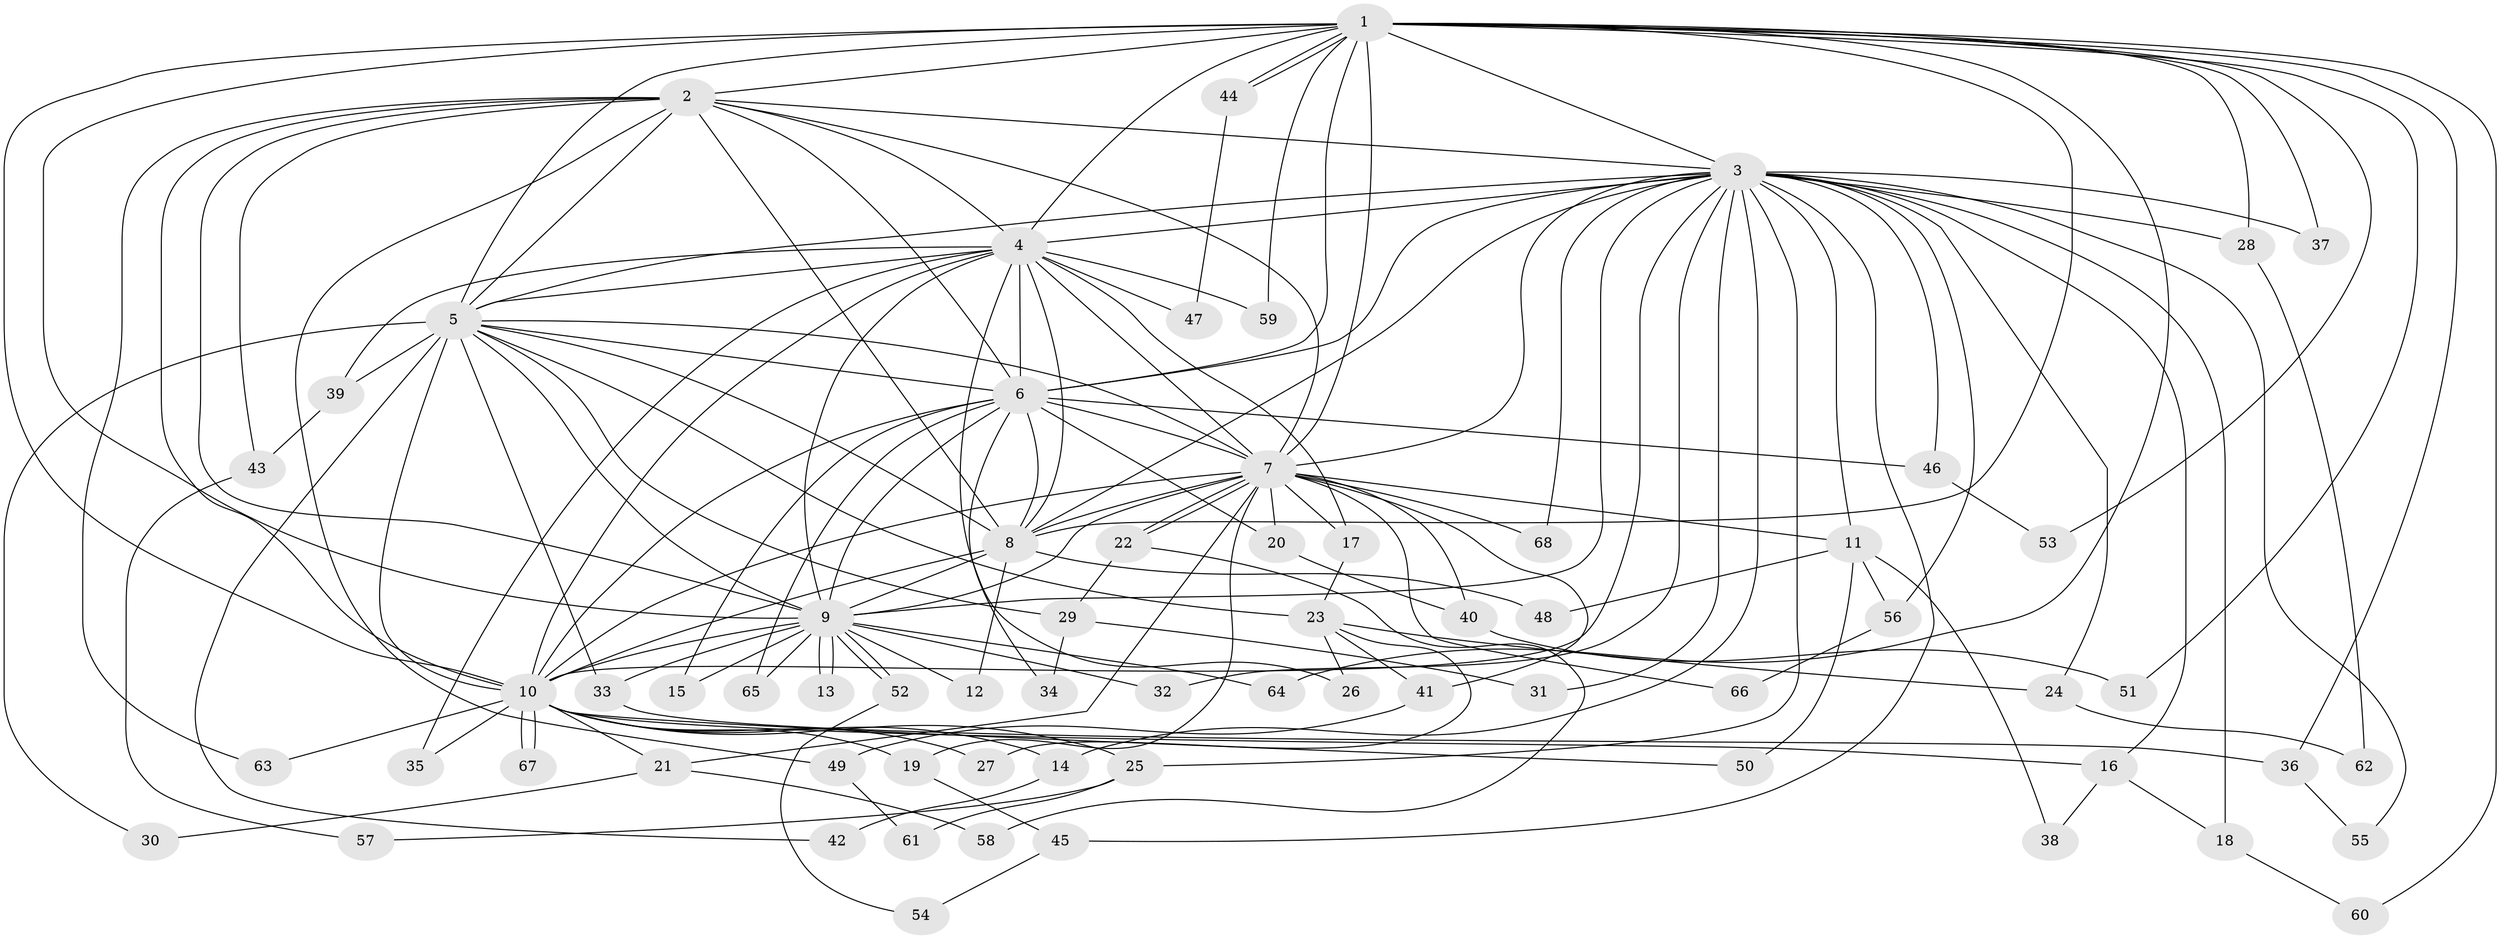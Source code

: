// coarse degree distribution, {20: 0.020833333333333332, 21: 0.020833333333333332, 13: 0.020833333333333332, 16: 0.020833333333333332, 18: 0.020833333333333332, 8: 0.020833333333333332, 14: 0.020833333333333332, 19: 0.020833333333333332, 6: 0.041666666666666664, 3: 0.2708333333333333, 2: 0.4166666666666667, 4: 0.10416666666666667}
// Generated by graph-tools (version 1.1) at 2025/41/03/06/25 10:41:42]
// undirected, 68 vertices, 161 edges
graph export_dot {
graph [start="1"]
  node [color=gray90,style=filled];
  1;
  2;
  3;
  4;
  5;
  6;
  7;
  8;
  9;
  10;
  11;
  12;
  13;
  14;
  15;
  16;
  17;
  18;
  19;
  20;
  21;
  22;
  23;
  24;
  25;
  26;
  27;
  28;
  29;
  30;
  31;
  32;
  33;
  34;
  35;
  36;
  37;
  38;
  39;
  40;
  41;
  42;
  43;
  44;
  45;
  46;
  47;
  48;
  49;
  50;
  51;
  52;
  53;
  54;
  55;
  56;
  57;
  58;
  59;
  60;
  61;
  62;
  63;
  64;
  65;
  66;
  67;
  68;
  1 -- 2;
  1 -- 3;
  1 -- 4;
  1 -- 5;
  1 -- 6;
  1 -- 7;
  1 -- 8;
  1 -- 9;
  1 -- 10;
  1 -- 28;
  1 -- 36;
  1 -- 37;
  1 -- 44;
  1 -- 44;
  1 -- 51;
  1 -- 53;
  1 -- 59;
  1 -- 60;
  1 -- 64;
  2 -- 3;
  2 -- 4;
  2 -- 5;
  2 -- 6;
  2 -- 7;
  2 -- 8;
  2 -- 9;
  2 -- 10;
  2 -- 43;
  2 -- 49;
  2 -- 63;
  3 -- 4;
  3 -- 5;
  3 -- 6;
  3 -- 7;
  3 -- 8;
  3 -- 9;
  3 -- 10;
  3 -- 11;
  3 -- 14;
  3 -- 16;
  3 -- 18;
  3 -- 24;
  3 -- 25;
  3 -- 28;
  3 -- 31;
  3 -- 32;
  3 -- 37;
  3 -- 45;
  3 -- 46;
  3 -- 55;
  3 -- 56;
  3 -- 68;
  4 -- 5;
  4 -- 6;
  4 -- 7;
  4 -- 8;
  4 -- 9;
  4 -- 10;
  4 -- 17;
  4 -- 26;
  4 -- 35;
  4 -- 39;
  4 -- 47;
  4 -- 59;
  5 -- 6;
  5 -- 7;
  5 -- 8;
  5 -- 9;
  5 -- 10;
  5 -- 23;
  5 -- 29;
  5 -- 30;
  5 -- 33;
  5 -- 39;
  5 -- 42;
  6 -- 7;
  6 -- 8;
  6 -- 9;
  6 -- 10;
  6 -- 15;
  6 -- 20;
  6 -- 34;
  6 -- 46;
  6 -- 65;
  7 -- 8;
  7 -- 9;
  7 -- 10;
  7 -- 11;
  7 -- 17;
  7 -- 19;
  7 -- 20;
  7 -- 21;
  7 -- 22;
  7 -- 22;
  7 -- 40;
  7 -- 41;
  7 -- 66;
  7 -- 68;
  8 -- 9;
  8 -- 10;
  8 -- 12;
  8 -- 48;
  9 -- 10;
  9 -- 12;
  9 -- 13;
  9 -- 13;
  9 -- 15;
  9 -- 32;
  9 -- 33;
  9 -- 52;
  9 -- 52;
  9 -- 64;
  9 -- 65;
  10 -- 14;
  10 -- 16;
  10 -- 19;
  10 -- 21;
  10 -- 25;
  10 -- 27;
  10 -- 35;
  10 -- 50;
  10 -- 63;
  10 -- 67;
  10 -- 67;
  11 -- 38;
  11 -- 48;
  11 -- 50;
  11 -- 56;
  14 -- 42;
  16 -- 18;
  16 -- 38;
  17 -- 23;
  18 -- 60;
  19 -- 45;
  20 -- 40;
  21 -- 30;
  21 -- 58;
  22 -- 29;
  22 -- 58;
  23 -- 24;
  23 -- 26;
  23 -- 27;
  23 -- 41;
  24 -- 62;
  25 -- 57;
  25 -- 61;
  28 -- 62;
  29 -- 31;
  29 -- 34;
  33 -- 36;
  36 -- 55;
  39 -- 43;
  40 -- 51;
  41 -- 49;
  43 -- 57;
  44 -- 47;
  45 -- 54;
  46 -- 53;
  49 -- 61;
  52 -- 54;
  56 -- 66;
}
